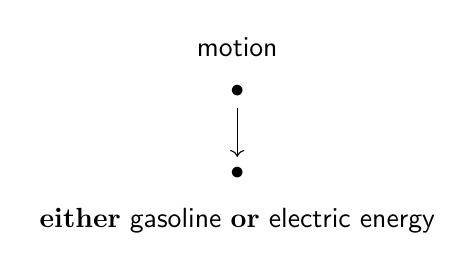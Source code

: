     \begin{tikzcd}
    \textsf{motion}\\[-15pt]
    \bullet \arrow{d}\\
    \bullet \\[-15pt]
    \textbf{either}\ \textsf{gasoline}\ \textbf{or}\ \textsf{electric} \ \textsf{energy}
    \end{tikzcd}